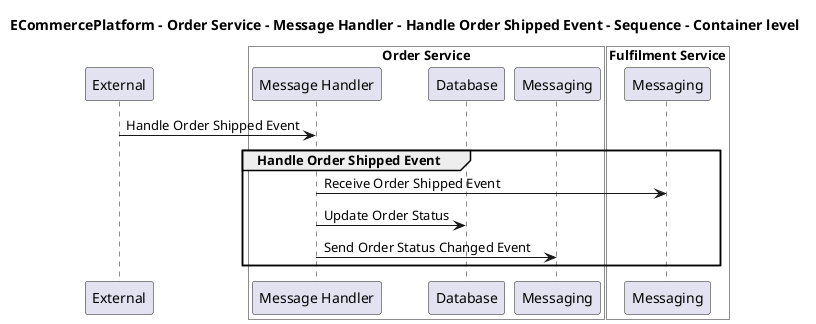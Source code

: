 @startuml

title ECommercePlatform - Order Service - Message Handler - Handle Order Shipped Event - Sequence - Container level

participant "External" as C4InterFlow.SoftwareSystems.ExternalSystem

box "Order Service" #White
    participant "Message Handler" as ECommercePlatform.SoftwareSystems.OrderService.Containers.MessageHandler
    participant "Database" as ECommercePlatform.SoftwareSystems.OrderService.Containers.Database
    participant "Messaging" as ECommercePlatform.SoftwareSystems.OrderService.Containers.Messaging
end box


box "Fulfilment Service" #White
    participant "Messaging" as ECommercePlatform.SoftwareSystems.FulfilmentService.Containers.Messaging
end box


C4InterFlow.SoftwareSystems.ExternalSystem -> ECommercePlatform.SoftwareSystems.OrderService.Containers.MessageHandler : Handle Order Shipped Event
group Handle Order Shipped Event
ECommercePlatform.SoftwareSystems.OrderService.Containers.MessageHandler -> ECommercePlatform.SoftwareSystems.FulfilmentService.Containers.Messaging : Receive Order Shipped Event
ECommercePlatform.SoftwareSystems.OrderService.Containers.MessageHandler -> ECommercePlatform.SoftwareSystems.OrderService.Containers.Database : Update Order Status
ECommercePlatform.SoftwareSystems.OrderService.Containers.MessageHandler -> ECommercePlatform.SoftwareSystems.OrderService.Containers.Messaging : Send Order Status Changed Event
end


@enduml
